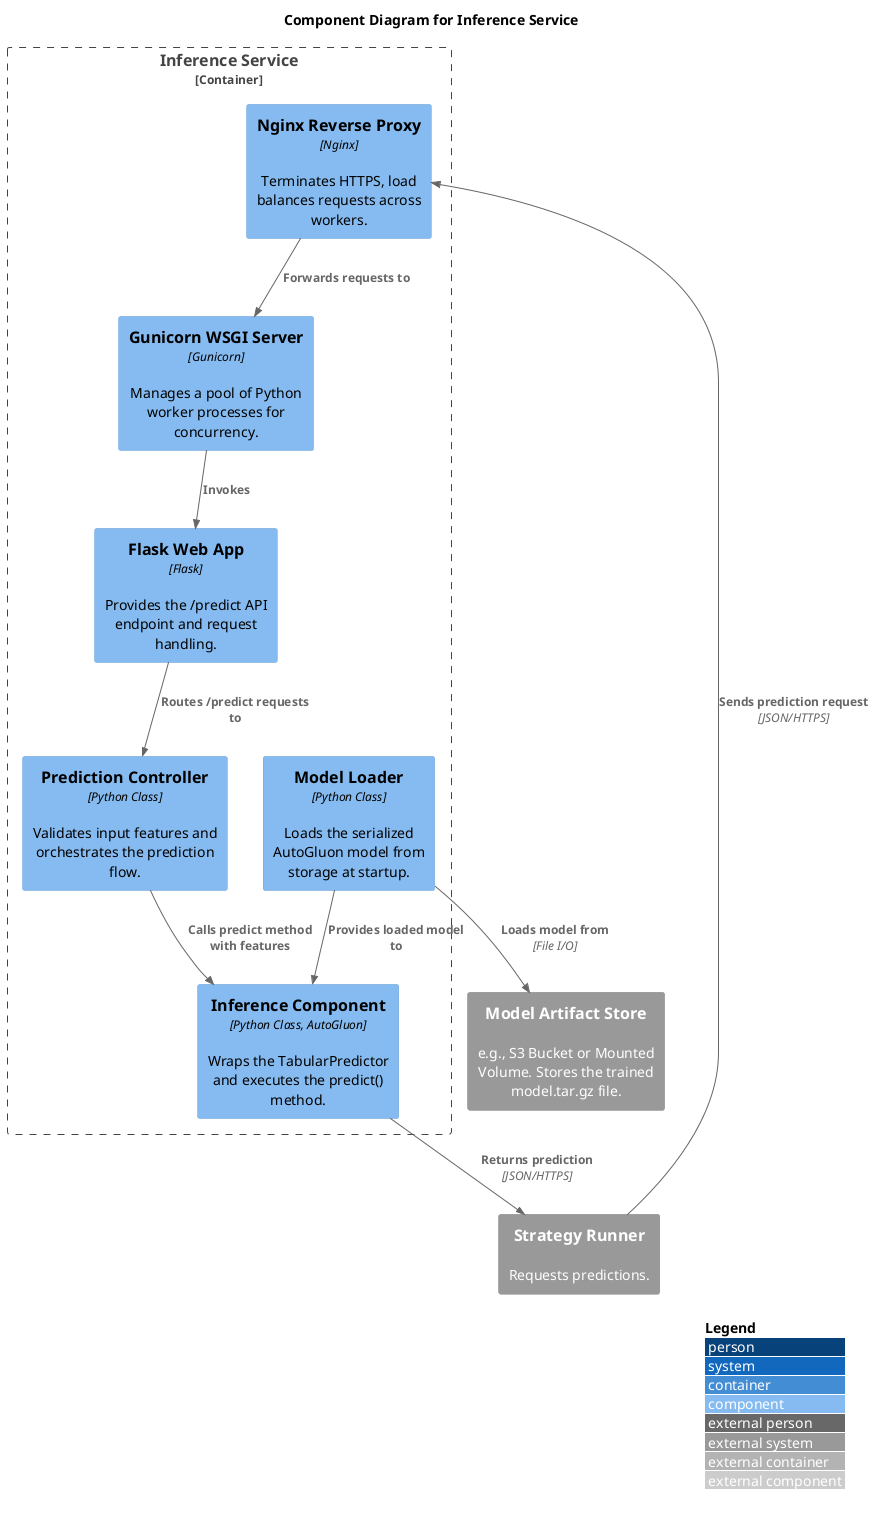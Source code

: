 @startuml Inference Service Components
!include <C4/C4_Component.puml>

LAYOUT_WITH_LEGEND()
LAYOUT_TOP_DOWN()

title Component Diagram for Inference Service

Container_Boundary(inference_service, "Inference Service") {
    Component(nginx, "Nginx Reverse Proxy", "Nginx", "Terminates HTTPS, load balances requests across workers.")
    Component(gunicorn, "Gunicorn WSGI Server", "Gunicorn", "Manages a pool of Python worker processes for concurrency.")
    Component(flask_app, "Flask Web App", "Flask", "Provides the /predict API endpoint and request handling.")
    Component(controller, "Prediction Controller", "Python Class", "Validates input features and orchestrates the prediction flow.")
    Component(loader, "Model Loader", "Python Class", "Loads the serialized AutoGluon model from storage at startup.")
    Component(inference_component, "Inference Component", "Python Class, AutoGluon", "Wraps the TabularPredictor and executes the predict() method.")
    
    Rel(nginx, gunicorn, "Forwards requests to")
    Rel(gunicorn, flask_app, "Invokes")
    Rel(flask_app, controller, "Routes /predict requests to")
    Rel(controller, inference_component, "Calls predict method with features")
    Rel(loader, inference_component, "Provides loaded model to")
}

System_Ext(strategy_runner, "Strategy Runner", "Requests predictions.")
System_Ext(model_storage, "Model Artifact Store", "e.g., S3 Bucket or Mounted Volume. Stores the trained model.tar.gz file.")

Rel(strategy_runner, nginx, "Sends prediction request", "JSON/HTTPS")
Rel(inference_component, strategy_runner, "Returns prediction", "JSON/HTTPS")
Rel(loader, model_storage, "Loads model from", "File I/O")

@enduml
